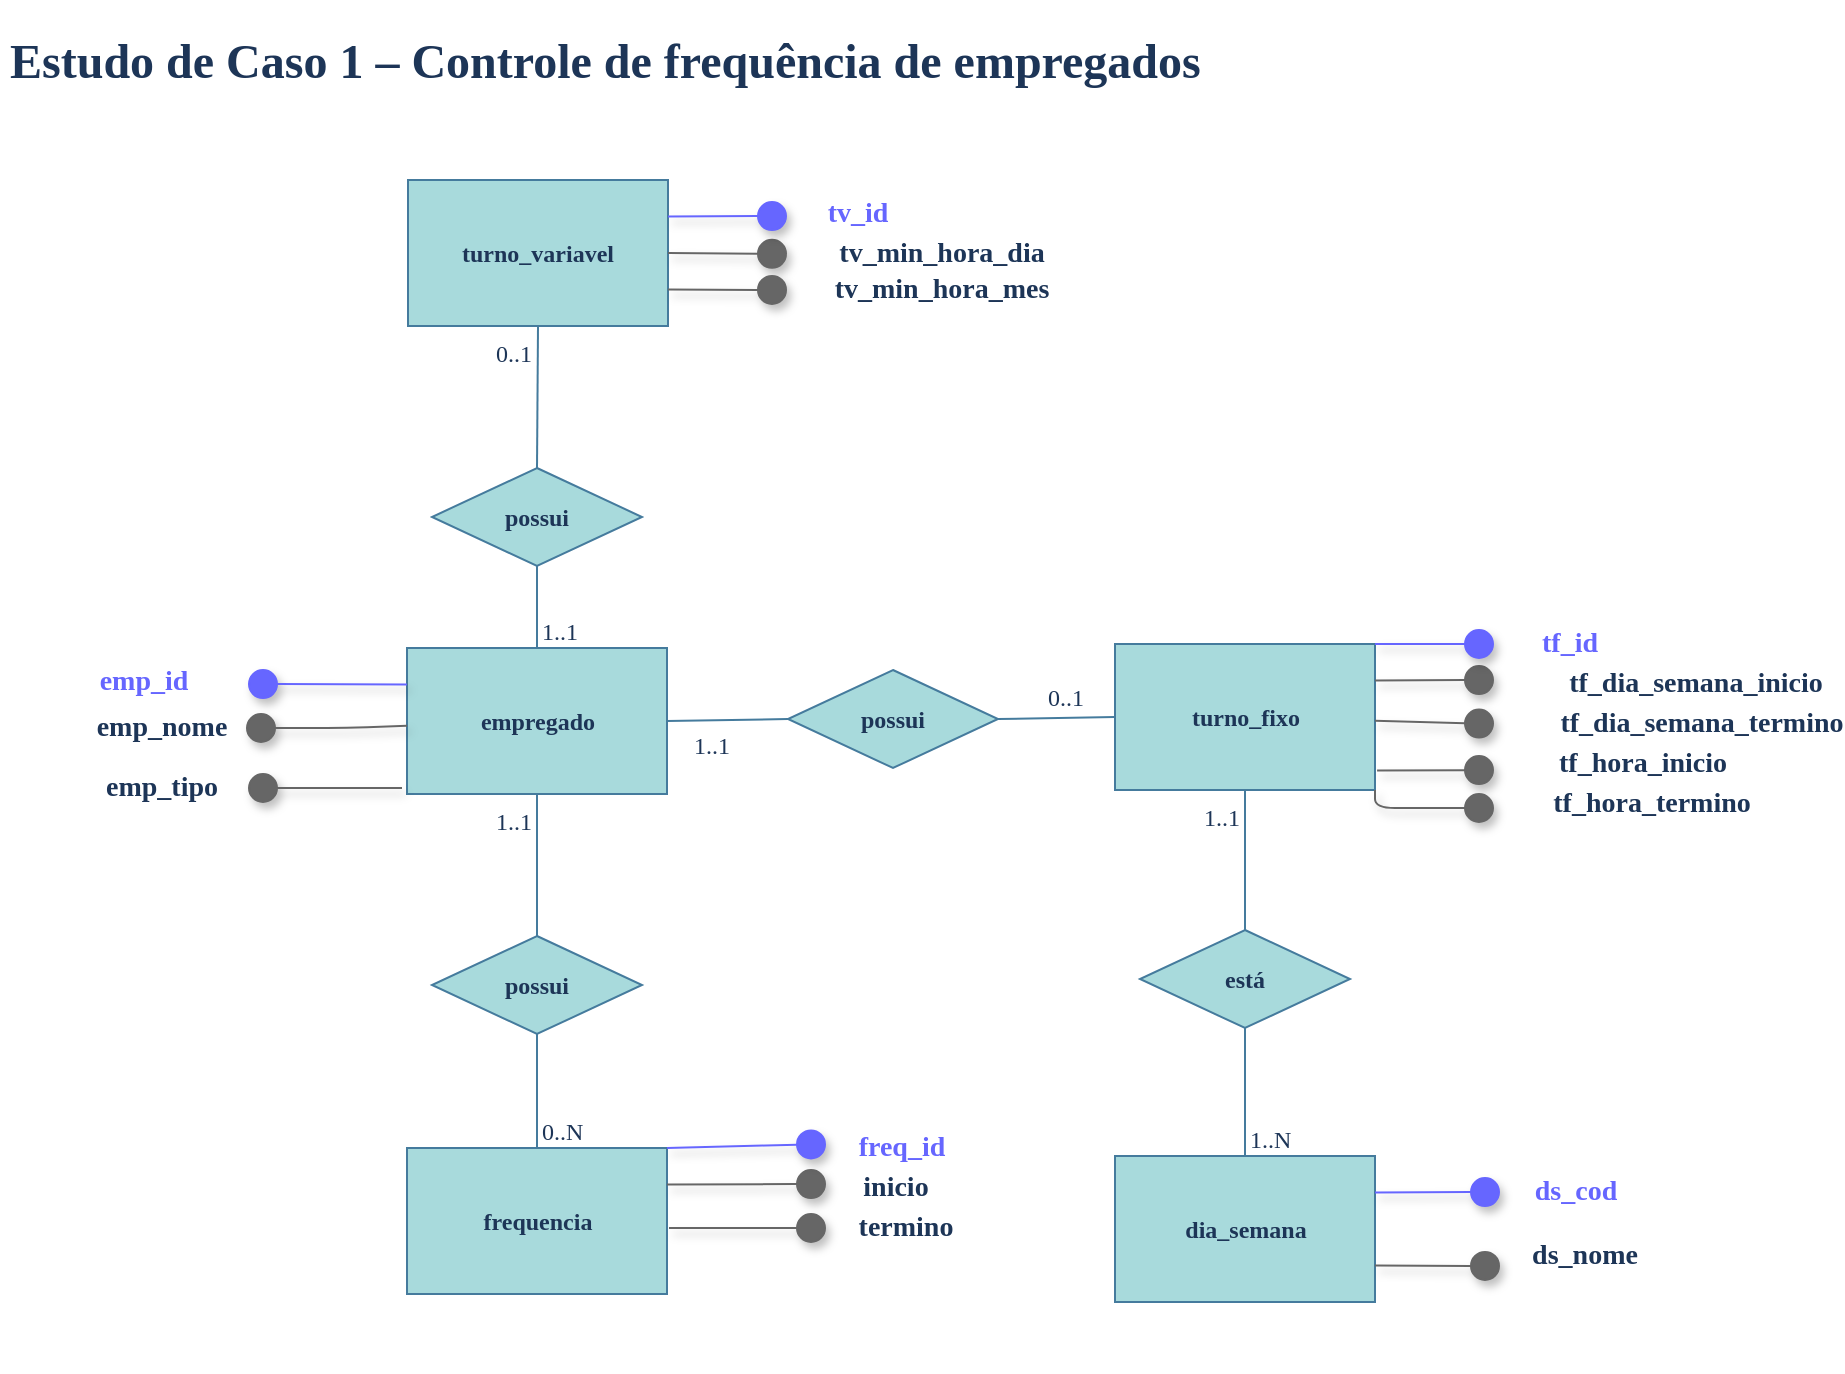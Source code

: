 <mxfile version="15.0.4" type="github">
  <diagram id="SBywb5qAFIm-N2BmSb-t" name="Page-1">
    <mxGraphModel dx="1240" dy="726" grid="1" gridSize="10" guides="1" tooltips="1" connect="1" arrows="1" fold="1" page="1" pageScale="1" pageWidth="1169" pageHeight="827" math="0" shadow="0">
      <root>
        <mxCell id="0" />
        <mxCell id="1" parent="0" />
        <mxCell id="PGYarI9PZY8ki1wjII5C-11" value="empregado" style="rounded=0;whiteSpace=wrap;html=1;sketch=0;fontColor=#1D3557;strokeColor=#457B9D;fillColor=#A8DADC;fontStyle=1;fontFamily=fira code;fontSource=https%3A%2F%2Ffonts.googleapis.com%2Fcss%3Ffamily%3Dfira%2Bcode;" parent="1" vertex="1">
          <mxGeometry x="272.5" y="364" width="130" height="73" as="geometry" />
        </mxCell>
        <mxCell id="PGYarI9PZY8ki1wjII5C-30" value="" style="group" parent="1" vertex="1" connectable="0">
          <mxGeometry x="272.5" y="604" width="267" height="122" as="geometry" />
        </mxCell>
        <mxCell id="PGYarI9PZY8ki1wjII5C-31" value="&lt;div&gt;frequencia&lt;/div&gt;" style="rounded=0;whiteSpace=wrap;html=1;sketch=0;fontColor=#1D3557;strokeColor=#457B9D;fillColor=#A8DADC;fontStyle=1;fontFamily=fira code;fontSource=https%3A%2F%2Ffonts.googleapis.com%2Fcss%3Ffamily%3Dfira%2Bcode;" parent="PGYarI9PZY8ki1wjII5C-30" vertex="1">
          <mxGeometry y="10" width="130" height="73" as="geometry" />
        </mxCell>
        <mxCell id="PGYarI9PZY8ki1wjII5C-32" value="" style="group" parent="PGYarI9PZY8ki1wjII5C-30" vertex="1" connectable="0">
          <mxGeometry x="207" y="20" width="57" height="20" as="geometry" />
        </mxCell>
        <mxCell id="PGYarI9PZY8ki1wjII5C-33" value="" style="endArrow=circle;html=1;rounded=1;align=center;verticalAlign=top;endFill=1;labelBackgroundColor=none;endSize=6;startArrow=none;startFill=0;fontColor=#1D3557;strokeColor=#666666;fillColor=#f5f5f5;strokeWidth=1;startSize=7;shadow=1;exitX=1;exitY=0.25;exitDx=0;exitDy=0;fontFamily=fira code;fontSource=https%3A%2F%2Ffonts.googleapis.com%2Fcss%3Ffamily%3Dfira%2Bcode;" parent="PGYarI9PZY8ki1wjII5C-32" source="PGYarI9PZY8ki1wjII5C-31" edge="1">
          <mxGeometry relative="1" as="geometry">
            <mxPoint x="-80" y="11" as="sourcePoint" />
            <mxPoint x="3" y="8" as="targetPoint" />
            <Array as="points" />
          </mxGeometry>
        </mxCell>
        <mxCell id="PGYarI9PZY8ki1wjII5C-34" value="&lt;div style=&quot;font-size: 14px&quot;&gt;inicio&lt;/div&gt;" style="text;html=1;strokeColor=none;fillColor=none;align=center;verticalAlign=middle;whiteSpace=wrap;rounded=0;sketch=0;fontColor=#1D3557;fontStyle=1;fontSize=14;fontFamily=fira code;fontSource=https%3A%2F%2Ffonts.googleapis.com%2Fcss%3Ffamily%3Dfira%2Bcode;" parent="PGYarI9PZY8ki1wjII5C-32" vertex="1">
          <mxGeometry x="17" width="40" height="20" as="geometry" />
        </mxCell>
        <mxCell id="PGYarI9PZY8ki1wjII5C-35" value="" style="group" parent="PGYarI9PZY8ki1wjII5C-30" vertex="1" connectable="0">
          <mxGeometry x="200" y="40" width="67" height="20" as="geometry" />
        </mxCell>
        <mxCell id="PGYarI9PZY8ki1wjII5C-36" value="" style="endArrow=circle;html=1;rounded=1;align=center;verticalAlign=top;endFill=1;labelBackgroundColor=none;endSize=6;startArrow=none;startFill=0;fontColor=#1D3557;strokeColor=#666666;fillColor=#f5f5f5;strokeWidth=1;startSize=7;shadow=1;sketch=0;fontFamily=fira code;fontSource=https%3A%2F%2Ffonts.googleapis.com%2Fcss%3Ffamily%3Dfira%2Bcode;" parent="PGYarI9PZY8ki1wjII5C-35" edge="1">
          <mxGeometry relative="1" as="geometry">
            <mxPoint x="-69" y="10" as="sourcePoint" />
            <mxPoint x="10" y="10" as="targetPoint" />
            <Array as="points">
              <mxPoint y="10" />
            </Array>
          </mxGeometry>
        </mxCell>
        <mxCell id="PGYarI9PZY8ki1wjII5C-37" value="termino" style="text;html=1;strokeColor=none;fillColor=none;align=center;verticalAlign=middle;whiteSpace=wrap;rounded=0;sketch=0;fontColor=#1D3557;fontStyle=1;fontSize=14;fontFamily=fira code;fontSource=https%3A%2F%2Ffonts.googleapis.com%2Fcss%3Ffamily%3Dfira%2Bcode;" parent="PGYarI9PZY8ki1wjII5C-35" vertex="1">
          <mxGeometry x="29" width="40" height="20" as="geometry" />
        </mxCell>
        <mxCell id="PGYarI9PZY8ki1wjII5C-45" value="" style="group;fontColor=#6666FF;" parent="PGYarI9PZY8ki1wjII5C-30" vertex="1" connectable="0">
          <mxGeometry x="210" width="57" height="20" as="geometry" />
        </mxCell>
        <mxCell id="PGYarI9PZY8ki1wjII5C-47" value="&lt;div style=&quot;font-size: 14px&quot;&gt;&lt;font color=&quot;#6666FF&quot;&gt;freq_id&lt;/font&gt;&lt;/div&gt;" style="text;html=1;strokeColor=none;fillColor=none;align=center;verticalAlign=middle;whiteSpace=wrap;rounded=0;sketch=0;fontColor=#1D3557;fontStyle=1;fontSize=14;fontFamily=fira code;fontSource=https%3A%2F%2Ffonts.googleapis.com%2Fcss%3Ffamily%3Dfira%2Bcode;" parent="PGYarI9PZY8ki1wjII5C-45" vertex="1">
          <mxGeometry x="17" width="40" height="20" as="geometry" />
        </mxCell>
        <mxCell id="PGYarI9PZY8ki1wjII5C-48" value="&lt;font style=&quot;font-size: 12px&quot;&gt;&lt;b&gt;possui&lt;/b&gt;&lt;/font&gt;" style="rhombus;whiteSpace=wrap;html=1;fillColor=#A8DADC;strokeColor=#457B9D;fontColor=#1D3557;fontFamily=fira code;fontSource=https%3A%2F%2Ffonts.googleapis.com%2Fcss%3Ffamily%3Dfira%2Bcode;" parent="1" vertex="1">
          <mxGeometry x="285" y="508" width="105" height="49" as="geometry" />
        </mxCell>
        <mxCell id="PGYarI9PZY8ki1wjII5C-49" value="" style="endArrow=none;html=1;align=center;verticalAlign=top;endFill=0;labelBackgroundColor=none;strokeColor=#457B9D;fontColor=#1D3557;fontFamily=fira code;fontSource=https%3A%2F%2Ffonts.googleapis.com%2Fcss%3Ffamily%3Dfira%2Bcode;exitX=0.5;exitY=0;exitDx=0;exitDy=0;entryX=0.5;entryY=1;entryDx=0;entryDy=0;" parent="1" source="PGYarI9PZY8ki1wjII5C-48" target="PGYarI9PZY8ki1wjII5C-11" edge="1">
          <mxGeometry relative="1" as="geometry">
            <mxPoint x="382.5" y="493" as="sourcePoint" />
            <mxPoint x="512.5" y="502" as="targetPoint" />
          </mxGeometry>
        </mxCell>
        <mxCell id="PGYarI9PZY8ki1wjII5C-50" value="" style="resizable=0;html=1;align=left;verticalAlign=bottom;labelBackgroundColor=none;fillColor=#A8DADC;strokeColor=#457B9D;fontColor=#1D3557;fontFamily=fira code;fontSource=https%3A%2F%2Ffonts.googleapis.com%2Fcss%3Ffamily%3Dfira%2Bcode;" parent="PGYarI9PZY8ki1wjII5C-49" connectable="0" vertex="1">
          <mxGeometry x="-1" relative="1" as="geometry" />
        </mxCell>
        <mxCell id="PGYarI9PZY8ki1wjII5C-51" value="" style="resizable=0;html=1;align=right;verticalAlign=bottom;labelBackgroundColor=none;fillColor=#A8DADC;strokeColor=#457B9D;fontColor=#1D3557;fontFamily=fira code;fontSource=https%3A%2F%2Ffonts.googleapis.com%2Fcss%3Ffamily%3Dfira%2Bcode;" parent="PGYarI9PZY8ki1wjII5C-49" connectable="0" vertex="1">
          <mxGeometry x="1" relative="1" as="geometry" />
        </mxCell>
        <mxCell id="PGYarI9PZY8ki1wjII5C-52" value="1..1" style="resizable=0;html=1;align=right;verticalAlign=top;labelBackgroundColor=none;fillColor=#A8DADC;strokeColor=#457B9D;fontColor=#1D3557;fontFamily=fira code;fontSource=https%3A%2F%2Ffonts.googleapis.com%2Fcss%3Ffamily%3Dfira%2Bcode;" parent="PGYarI9PZY8ki1wjII5C-49" connectable="0" vertex="1">
          <mxGeometry x="1" relative="1" as="geometry">
            <mxPoint x="-2" as="offset" />
          </mxGeometry>
        </mxCell>
        <mxCell id="PGYarI9PZY8ki1wjII5C-53" value="" style="endArrow=none;html=1;align=center;verticalAlign=top;endFill=0;labelBackgroundColor=none;strokeColor=#457B9D;fontColor=#1D3557;fontFamily=fira code;fontSource=https%3A%2F%2Ffonts.googleapis.com%2Fcss%3Ffamily%3Dfira%2Bcode;entryX=0.5;entryY=1;entryDx=0;entryDy=0;exitX=0.5;exitY=0;exitDx=0;exitDy=0;" parent="1" source="PGYarI9PZY8ki1wjII5C-31" target="PGYarI9PZY8ki1wjII5C-48" edge="1">
          <mxGeometry relative="1" as="geometry">
            <mxPoint x="125" y="594" as="sourcePoint" />
            <mxPoint x="285" y="594" as="targetPoint" />
          </mxGeometry>
        </mxCell>
        <mxCell id="PGYarI9PZY8ki1wjII5C-54" value="&lt;div&gt;0..N&lt;/div&gt;" style="resizable=0;html=1;align=left;verticalAlign=bottom;labelBackgroundColor=none;fillColor=#A8DADC;strokeColor=#457B9D;fontColor=#1D3557;fontFamily=fira code;fontSource=https%3A%2F%2Ffonts.googleapis.com%2Fcss%3Ffamily%3Dfira%2Bcode;" parent="PGYarI9PZY8ki1wjII5C-53" connectable="0" vertex="1">
          <mxGeometry x="-1" relative="1" as="geometry" />
        </mxCell>
        <mxCell id="PGYarI9PZY8ki1wjII5C-55" value="" style="resizable=0;html=1;align=right;verticalAlign=bottom;labelBackgroundColor=none;fillColor=#A8DADC;strokeColor=#457B9D;fontColor=#1D3557;fontFamily=fira code;fontSource=https%3A%2F%2Ffonts.googleapis.com%2Fcss%3Ffamily%3Dfira%2Bcode;" parent="PGYarI9PZY8ki1wjII5C-53" connectable="0" vertex="1">
          <mxGeometry x="1" relative="1" as="geometry" />
        </mxCell>
        <mxCell id="PGYarI9PZY8ki1wjII5C-64" value="" style="endArrow=circle;html=1;rounded=1;align=center;verticalAlign=top;endFill=1;labelBackgroundColor=none;endSize=6;startArrow=none;startFill=0;fontColor=#1D3557;strokeColor=#666666;fillColor=#f5f5f5;strokeWidth=1;startSize=7;shadow=1;fontFamily=fira code;fontSource=https%3A%2F%2Ffonts.googleapis.com%2Fcss%3Ffamily%3Dfira%2Bcode;" parent="1" edge="1">
          <mxGeometry relative="1" as="geometry">
            <mxPoint x="270" y="434" as="sourcePoint" />
            <mxPoint x="192.5" y="434" as="targetPoint" />
            <Array as="points" />
          </mxGeometry>
        </mxCell>
        <mxCell id="PGYarI9PZY8ki1wjII5C-65" value="&lt;h2&gt;&lt;font style=&quot;font-size: 24px&quot;&gt;Estudo de Caso 1 – Controle de frequência de empregados&lt;/font&gt;&lt;/h2&gt;" style="text;html=1;strokeColor=none;fillColor=none;spacing=5;spacingTop=-20;whiteSpace=wrap;overflow=hidden;rounded=0;sketch=0;fontFamily=fira code;fontSource=https%3A%2F%2Ffonts.googleapis.com%2Fcss%3Ffamily%3Dfira%2Bcode;fontSize=14;fontColor=#1D3557;align=left;" parent="1" vertex="1">
          <mxGeometry x="69" y="50" width="893" height="100" as="geometry" />
        </mxCell>
        <mxCell id="PGYarI9PZY8ki1wjII5C-67" value="dia_semana" style="rounded=0;whiteSpace=wrap;html=1;sketch=0;fontColor=#1D3557;strokeColor=#457B9D;fillColor=#A8DADC;fontStyle=1;fontFamily=fira code;fontSource=https%3A%2F%2Ffonts.googleapis.com%2Fcss%3Ffamily%3Dfira%2Bcode;" parent="1" vertex="1">
          <mxGeometry x="626.5" y="618" width="130" height="73" as="geometry" />
        </mxCell>
        <mxCell id="PGYarI9PZY8ki1wjII5C-70" value="" style="group" parent="1" vertex="1" connectable="0">
          <mxGeometry x="632.5" y="399" width="300" height="122" as="geometry" />
        </mxCell>
        <mxCell id="PGYarI9PZY8ki1wjII5C-71" value="&lt;div&gt;turno_fixo&lt;/div&gt;" style="rounded=0;whiteSpace=wrap;html=1;sketch=0;fontColor=#1D3557;strokeColor=#457B9D;fillColor=#A8DADC;fontStyle=1;fontFamily=fira code;fontSource=https%3A%2F%2Ffonts.googleapis.com%2Fcss%3Ffamily%3Dfira%2Bcode;" parent="PGYarI9PZY8ki1wjII5C-70" vertex="1">
          <mxGeometry x="-6" y="-37" width="130" height="73" as="geometry" />
        </mxCell>
        <mxCell id="PGYarI9PZY8ki1wjII5C-72" value="" style="group" parent="PGYarI9PZY8ki1wjII5C-70" vertex="1" connectable="0">
          <mxGeometry x="184" y="-27" width="57" height="20" as="geometry" />
        </mxCell>
        <mxCell id="PGYarI9PZY8ki1wjII5C-73" value="" style="endArrow=circle;html=1;rounded=1;align=center;verticalAlign=top;endFill=1;labelBackgroundColor=none;endSize=6;startArrow=none;startFill=0;fontColor=#1D3557;strokeColor=#666666;fillColor=#f5f5f5;strokeWidth=1;startSize=7;shadow=1;exitX=1;exitY=0.25;exitDx=0;exitDy=0;fontFamily=fira code;fontSource=https%3A%2F%2Ffonts.googleapis.com%2Fcss%3Ffamily%3Dfira%2Bcode;" parent="PGYarI9PZY8ki1wjII5C-72" source="PGYarI9PZY8ki1wjII5C-71" edge="1">
          <mxGeometry relative="1" as="geometry">
            <mxPoint x="-80" y="11" as="sourcePoint" />
            <mxPoint y="8" as="targetPoint" />
            <Array as="points" />
          </mxGeometry>
        </mxCell>
        <mxCell id="PGYarI9PZY8ki1wjII5C-75" value="" style="group" parent="PGYarI9PZY8ki1wjII5C-70" vertex="1" connectable="0">
          <mxGeometry x="172" y="-7" width="67" height="20" as="geometry" />
        </mxCell>
        <mxCell id="PGYarI9PZY8ki1wjII5C-76" value="" style="endArrow=circle;html=1;rounded=1;align=center;verticalAlign=top;endFill=1;labelBackgroundColor=none;endSize=6;startArrow=none;startFill=0;fontColor=#1D3557;strokeColor=#666666;fillColor=#f5f5f5;strokeWidth=1;startSize=7;shadow=1;sketch=0;fontFamily=fira code;fontSource=https%3A%2F%2Ffonts.googleapis.com%2Fcss%3Ffamily%3Dfira%2Bcode;" parent="PGYarI9PZY8ki1wjII5C-75" source="PGYarI9PZY8ki1wjII5C-71" edge="1">
          <mxGeometry relative="1" as="geometry">
            <mxPoint x="-69" y="10" as="sourcePoint" />
            <mxPoint x="12" y="10" as="targetPoint" />
            <Array as="points" />
          </mxGeometry>
        </mxCell>
        <mxCell id="PGYarI9PZY8ki1wjII5C-78" value="" style="group" parent="PGYarI9PZY8ki1wjII5C-70" vertex="1" connectable="0">
          <mxGeometry x="154" y="22" width="120" height="31" as="geometry" />
        </mxCell>
        <mxCell id="PGYarI9PZY8ki1wjII5C-79" value="" style="endArrow=circle;html=1;rounded=1;align=center;verticalAlign=top;endFill=1;labelBackgroundColor=none;endSize=6;startArrow=none;startFill=0;fontColor=#1D3557;strokeColor=#666666;fillColor=#f5f5f5;strokeWidth=1;startSize=7;shadow=1;exitX=1.008;exitY=0.867;exitDx=0;exitDy=0;exitPerimeter=0;fontFamily=fira code;fontSource=https%3A%2F%2Ffonts.googleapis.com%2Fcss%3Ffamily%3Dfira%2Bcode;" parent="PGYarI9PZY8ki1wjII5C-78" source="PGYarI9PZY8ki1wjII5C-71" edge="1">
          <mxGeometry relative="1" as="geometry">
            <mxPoint x="-35.876" y="5.02" as="sourcePoint" />
            <mxPoint x="30" y="4" as="targetPoint" />
            <Array as="points" />
          </mxGeometry>
        </mxCell>
        <mxCell id="PGYarI9PZY8ki1wjII5C-80" value="tf_hora_inicio" style="text;html=1;strokeColor=none;fillColor=none;align=center;verticalAlign=middle;whiteSpace=wrap;rounded=0;sketch=0;fontColor=#1D3557;fontStyle=1;fontSize=14;fontFamily=fira code;fontSource=https%3A%2F%2Ffonts.googleapis.com%2Fcss%3Ffamily%3Dfira%2Bcode;" parent="PGYarI9PZY8ki1wjII5C-78" vertex="1">
          <mxGeometry x="88" y="-9" width="31" height="20" as="geometry" />
        </mxCell>
        <mxCell id="PGYarI9PZY8ki1wjII5C-84" value="tf_hora_termino" style="text;html=1;strokeColor=none;fillColor=none;align=center;verticalAlign=middle;whiteSpace=wrap;rounded=0;sketch=0;fontColor=#1D3557;fontStyle=1;fontSize=14;fontFamily=fira code;fontSource=https%3A%2F%2Ffonts.googleapis.com%2Fcss%3Ffamily%3Dfira%2Bcode;" parent="PGYarI9PZY8ki1wjII5C-78" vertex="1">
          <mxGeometry x="88" y="11" width="40" height="20" as="geometry" />
        </mxCell>
        <mxCell id="PGYarI9PZY8ki1wjII5C-81" value="" style="group" parent="PGYarI9PZY8ki1wjII5C-70" vertex="1" connectable="0">
          <mxGeometry x="140" y="92" width="127" height="30" as="geometry" />
        </mxCell>
        <mxCell id="PGYarI9PZY8ki1wjII5C-82" value="" style="endArrow=circle;html=1;rounded=1;align=center;verticalAlign=top;endFill=1;labelBackgroundColor=none;endSize=6;startArrow=none;startFill=0;fontColor=#1D3557;strokeColor=#666666;fillColor=#f5f5f5;strokeWidth=1;startSize=7;shadow=1;exitX=1;exitY=1;exitDx=0;exitDy=0;fontFamily=fira code;fontSource=https%3A%2F%2Ffonts.googleapis.com%2Fcss%3Ffamily%3Dfira%2Bcode;" parent="PGYarI9PZY8ki1wjII5C-81" source="PGYarI9PZY8ki1wjII5C-71" edge="1">
          <mxGeometry relative="1" as="geometry">
            <mxPoint x="-76" y="-42.5" as="sourcePoint" />
            <mxPoint x="44" y="-47" as="targetPoint" />
            <Array as="points">
              <mxPoint x="-16" y="-47" />
            </Array>
          </mxGeometry>
        </mxCell>
        <mxCell id="PGYarI9PZY8ki1wjII5C-85" value="" style="group" parent="PGYarI9PZY8ki1wjII5C-70" vertex="1" connectable="0">
          <mxGeometry x="184" y="-47" width="57" height="20" as="geometry" />
        </mxCell>
        <mxCell id="PGYarI9PZY8ki1wjII5C-86" value="" style="endArrow=circle;html=1;rounded=1;align=center;verticalAlign=top;endFill=1;labelBackgroundColor=none;endSize=6;startArrow=none;startFill=0;fontColor=#1D3557;fillColor=#f5f5f5;strokeWidth=1;startSize=7;shadow=1;exitX=1;exitY=0;exitDx=0;exitDy=0;fontFamily=fira code;fontSource=https%3A%2F%2Ffonts.googleapis.com%2Fcss%3Ffamily%3Dfira%2Bcode;strokeColor=#6666FF;" parent="PGYarI9PZY8ki1wjII5C-85" source="PGYarI9PZY8ki1wjII5C-71" edge="1">
          <mxGeometry relative="1" as="geometry">
            <mxPoint x="-110" y="113" as="sourcePoint" />
            <mxPoint y="10" as="targetPoint" />
            <Array as="points" />
          </mxGeometry>
        </mxCell>
        <mxCell id="PGYarI9PZY8ki1wjII5C-87" value="&lt;div&gt;&lt;font color=&quot;#6666FF&quot;&gt;tf_id&lt;/font&gt;&lt;/div&gt;" style="text;html=1;strokeColor=none;fillColor=none;align=center;verticalAlign=middle;whiteSpace=wrap;rounded=0;sketch=0;fontColor=#1D3557;fontStyle=1;fontSize=14;fontFamily=fira code;fontSource=https%3A%2F%2Ffonts.googleapis.com%2Fcss%3Ffamily%3Dfira%2Bcode;" parent="PGYarI9PZY8ki1wjII5C-85" vertex="1">
          <mxGeometry x="17" width="40" height="20" as="geometry" />
        </mxCell>
        <mxCell id="PGYarI9PZY8ki1wjII5C-74" value="tf_dia_semana_inicio" style="text;html=1;strokeColor=none;fillColor=none;align=center;verticalAlign=middle;whiteSpace=wrap;rounded=0;sketch=0;fontColor=#1D3557;fontStyle=1;fontSize=14;fontFamily=fira code;fontSource=https%3A%2F%2Ffonts.googleapis.com%2Fcss%3Ffamily%3Dfira%2Bcode;" parent="1" vertex="1">
          <mxGeometry x="896.5" y="372" width="40" height="20" as="geometry" />
        </mxCell>
        <mxCell id="PGYarI9PZY8ki1wjII5C-77" value="&lt;div style=&quot;font-size: 14px&quot;&gt;tf_dia_semana_termino&lt;/div&gt;" style="text;html=1;strokeColor=none;fillColor=none;align=center;verticalAlign=middle;whiteSpace=wrap;rounded=0;sketch=0;fontColor=#1D3557;fontStyle=1;fontSize=14;fontFamily=fira code;fontSource=https%3A%2F%2Ffonts.googleapis.com%2Fcss%3Ffamily%3Dfira%2Bcode;" parent="1" vertex="1">
          <mxGeometry x="899.5" y="392" width="40" height="20" as="geometry" />
        </mxCell>
        <mxCell id="PGYarI9PZY8ki1wjII5C-95" value="" style="group" parent="1" vertex="1" connectable="0">
          <mxGeometry x="273" y="110" width="307" height="122" as="geometry" />
        </mxCell>
        <mxCell id="PGYarI9PZY8ki1wjII5C-96" value="turno_variavel" style="rounded=0;whiteSpace=wrap;html=1;sketch=0;fontColor=#1D3557;strokeColor=#457B9D;fillColor=#A8DADC;fontStyle=1;fontFamily=fira code;fontSource=https%3A%2F%2Ffonts.googleapis.com%2Fcss%3Ffamily%3Dfira%2Bcode;" parent="PGYarI9PZY8ki1wjII5C-95" vertex="1">
          <mxGeometry y="20" width="130" height="73" as="geometry" />
        </mxCell>
        <mxCell id="PGYarI9PZY8ki1wjII5C-97" value="" style="group;fontColor=#6666FF;" parent="PGYarI9PZY8ki1wjII5C-95" vertex="1" connectable="0">
          <mxGeometry x="190" y="30" width="57" height="20" as="geometry" />
        </mxCell>
        <mxCell id="PGYarI9PZY8ki1wjII5C-98" value="" style="endArrow=circle;html=1;rounded=1;align=center;verticalAlign=top;endFill=1;labelBackgroundColor=none;endSize=6;startArrow=none;startFill=0;fontColor=#1D3557;strokeColor=#666666;fillColor=#f5f5f5;strokeWidth=1;startSize=7;shadow=1;exitX=1;exitY=0.5;exitDx=0;exitDy=0;fontFamily=fira code;fontSource=https%3A%2F%2Ffonts.googleapis.com%2Fcss%3Ffamily%3Dfira%2Bcode;" parent="PGYarI9PZY8ki1wjII5C-97" source="PGYarI9PZY8ki1wjII5C-96" edge="1">
          <mxGeometry relative="1" as="geometry">
            <mxPoint x="-80" y="11" as="sourcePoint" />
            <mxPoint y="27" as="targetPoint" />
            <Array as="points" />
          </mxGeometry>
        </mxCell>
        <mxCell id="PGYarI9PZY8ki1wjII5C-109" value="&lt;div&gt;tv_id&lt;/div&gt;" style="text;html=1;strokeColor=none;fillColor=none;align=center;verticalAlign=middle;whiteSpace=wrap;rounded=0;sketch=0;fontStyle=1;fontSize=14;fontFamily=fira code;fontSource=https%3A%2F%2Ffonts.googleapis.com%2Fcss%3Ffamily%3Dfira%2Bcode;fontColor=#6666FF;" parent="PGYarI9PZY8ki1wjII5C-97" vertex="1">
          <mxGeometry x="15" y="-3.5" width="40" height="20" as="geometry" />
        </mxCell>
        <mxCell id="PGYarI9PZY8ki1wjII5C-99" value="" style="group" parent="PGYarI9PZY8ki1wjII5C-95" vertex="1" connectable="0">
          <mxGeometry x="178" y="50" width="67" height="20" as="geometry" />
        </mxCell>
        <mxCell id="PGYarI9PZY8ki1wjII5C-100" value="" style="endArrow=circle;html=1;rounded=1;align=center;verticalAlign=top;endFill=1;labelBackgroundColor=none;endSize=6;startArrow=none;startFill=0;fontColor=#1D3557;strokeColor=#666666;fillColor=#f5f5f5;strokeWidth=1;startSize=7;shadow=1;sketch=0;fontFamily=fira code;fontSource=https%3A%2F%2Ffonts.googleapis.com%2Fcss%3Ffamily%3Dfira%2Bcode;exitX=1;exitY=0.75;exitDx=0;exitDy=0;" parent="PGYarI9PZY8ki1wjII5C-99" source="PGYarI9PZY8ki1wjII5C-96" edge="1">
          <mxGeometry relative="1" as="geometry">
            <mxPoint x="-69" y="10" as="sourcePoint" />
            <mxPoint x="12" y="25" as="targetPoint" />
            <Array as="points" />
          </mxGeometry>
        </mxCell>
        <mxCell id="PGYarI9PZY8ki1wjII5C-107" value="" style="group" parent="PGYarI9PZY8ki1wjII5C-95" vertex="1" connectable="0">
          <mxGeometry x="188" y="10" width="57" height="20" as="geometry" />
        </mxCell>
        <mxCell id="PGYarI9PZY8ki1wjII5C-108" value="" style="endArrow=circle;html=1;rounded=1;align=center;verticalAlign=top;endFill=1;labelBackgroundColor=none;endSize=6;startArrow=none;startFill=0;fontColor=#1D3557;fillColor=#f5f5f5;strokeWidth=1;startSize=7;shadow=1;exitX=1;exitY=0.25;exitDx=0;exitDy=0;fontFamily=fira code;fontSource=https%3A%2F%2Ffonts.googleapis.com%2Fcss%3Ffamily%3Dfira%2Bcode;strokeColor=#6666FF;" parent="PGYarI9PZY8ki1wjII5C-107" source="PGYarI9PZY8ki1wjII5C-96" edge="1">
          <mxGeometry relative="1" as="geometry">
            <mxPoint x="-110" y="113" as="sourcePoint" />
            <mxPoint x="2" y="28" as="targetPoint" />
            <Array as="points" />
          </mxGeometry>
        </mxCell>
        <mxCell id="PGYarI9PZY8ki1wjII5C-110" value="tv_min_hora_dia" style="text;html=1;strokeColor=none;fillColor=none;align=center;verticalAlign=middle;whiteSpace=wrap;rounded=0;sketch=0;fontColor=#1D3557;fontStyle=1;fontSize=14;fontFamily=fira code;fontSource=https%3A%2F%2Ffonts.googleapis.com%2Fcss%3Ffamily%3Dfira%2Bcode;" parent="PGYarI9PZY8ki1wjII5C-95" vertex="1">
          <mxGeometry x="247" y="46.5" width="40" height="20" as="geometry" />
        </mxCell>
        <mxCell id="PGYarI9PZY8ki1wjII5C-111" value="&lt;div style=&quot;font-size: 14px&quot;&gt;tv_min_hora_mes&lt;/div&gt;" style="text;html=1;strokeColor=none;fillColor=none;align=center;verticalAlign=middle;whiteSpace=wrap;rounded=0;sketch=0;fontColor=#1D3557;fontStyle=1;fontSize=14;fontFamily=fira code;fontSource=https%3A%2F%2Ffonts.googleapis.com%2Fcss%3Ffamily%3Dfira%2Bcode;" parent="1" vertex="1">
          <mxGeometry x="520" y="175" width="40" height="20" as="geometry" />
        </mxCell>
        <mxCell id="PGYarI9PZY8ki1wjII5C-115" value="ds_cod" style="text;html=1;strokeColor=none;fillColor=none;align=center;verticalAlign=middle;whiteSpace=wrap;rounded=0;sketch=0;fontStyle=1;fontSize=14;fontFamily=fira code;fontSource=https%3A%2F%2Ffonts.googleapis.com%2Fcss%3Ffamily%3Dfira%2Bcode;fontColor=#6666FF;" parent="1" vertex="1">
          <mxGeometry x="838.624" y="626" width="35.876" height="20" as="geometry" />
        </mxCell>
        <mxCell id="PGYarI9PZY8ki1wjII5C-120" value="" style="endArrow=circle;html=1;rounded=1;align=center;verticalAlign=top;endFill=1;labelBackgroundColor=none;endSize=6;startArrow=none;startFill=0;fontColor=#1D3557;fillColor=#f5f5f5;strokeWidth=1;startSize=7;shadow=1;exitX=1;exitY=0.25;exitDx=0;exitDy=0;fontFamily=fira code;fontSource=https%3A%2F%2Ffonts.googleapis.com%2Fcss%3Ffamily%3Dfira%2Bcode;strokeColor=#6666FF;" parent="1" source="PGYarI9PZY8ki1wjII5C-67" edge="1">
          <mxGeometry relative="1" as="geometry">
            <mxPoint x="769.5" y="448" as="sourcePoint" />
            <mxPoint x="819.5" y="636" as="targetPoint" />
            <Array as="points" />
          </mxGeometry>
        </mxCell>
        <mxCell id="PGYarI9PZY8ki1wjII5C-122" value="" style="group" parent="1" vertex="1" connectable="0">
          <mxGeometry x="816.5" y="691" width="120" height="31" as="geometry" />
        </mxCell>
        <mxCell id="PGYarI9PZY8ki1wjII5C-123" value="" style="endArrow=circle;html=1;rounded=1;align=center;verticalAlign=top;endFill=1;labelBackgroundColor=none;endSize=6;startArrow=none;startFill=0;fontColor=#1D3557;strokeColor=#666666;fillColor=#f5f5f5;strokeWidth=1;startSize=7;shadow=1;exitX=1;exitY=0.75;exitDx=0;exitDy=0;fontFamily=fira code;fontSource=https%3A%2F%2Ffonts.googleapis.com%2Fcss%3Ffamily%3Dfira%2Bcode;" parent="PGYarI9PZY8ki1wjII5C-122" source="PGYarI9PZY8ki1wjII5C-67" edge="1">
          <mxGeometry relative="1" as="geometry">
            <mxPoint x="-35.876" y="5.02" as="sourcePoint" />
            <mxPoint x="3" y="-18" as="targetPoint" />
            <Array as="points" />
          </mxGeometry>
        </mxCell>
        <mxCell id="PGYarI9PZY8ki1wjII5C-124" value="ds_nome" style="text;html=1;strokeColor=none;fillColor=none;align=center;verticalAlign=middle;whiteSpace=wrap;rounded=0;sketch=0;fontColor=#1D3557;fontStyle=1;fontSize=14;fontFamily=fira code;fontSource=https%3A%2F%2Ffonts.googleapis.com%2Fcss%3Ffamily%3Dfira%2Bcode;" parent="1" vertex="1">
          <mxGeometry x="845.5" y="658" width="31" height="20" as="geometry" />
        </mxCell>
        <mxCell id="PGYarI9PZY8ki1wjII5C-61" value="&lt;div style=&quot;font-size: 14px&quot;&gt;emp_id&lt;/div&gt;" style="text;html=1;strokeColor=none;fillColor=none;align=center;verticalAlign=middle;whiteSpace=wrap;rounded=0;sketch=0;fontStyle=1;fontSize=14;fontFamily=fira code;fontSource=https%3A%2F%2Ffonts.googleapis.com%2Fcss%3Ffamily%3Dfira%2Bcode;fontColor=#6666FF;" parent="1" vertex="1">
          <mxGeometry x="122.504" y="370.5" width="35.876" height="20" as="geometry" />
        </mxCell>
        <mxCell id="PGYarI9PZY8ki1wjII5C-26" value="" style="group" parent="1" vertex="1" connectable="0">
          <mxGeometry x="131.504" y="390.5" width="199.996" height="20" as="geometry" />
        </mxCell>
        <mxCell id="PGYarI9PZY8ki1wjII5C-27" value="" style="endArrow=circle;html=1;rounded=1;align=center;verticalAlign=top;endFill=1;labelBackgroundColor=none;endSize=6;startArrow=none;startFill=0;fontColor=#1D3557;strokeColor=#666666;fillColor=#f5f5f5;strokeWidth=1;startSize=7;shadow=1;fontFamily=fira code;fontSource=https%3A%2F%2Ffonts.googleapis.com%2Fcss%3Ffamily%3Dfira%2Bcode;" parent="PGYarI9PZY8ki1wjII5C-26" source="PGYarI9PZY8ki1wjII5C-11" edge="1">
          <mxGeometry relative="1" as="geometry">
            <mxPoint x="199.996" y="9.5" as="sourcePoint" />
            <mxPoint x="59.996" y="13.5" as="targetPoint" />
            <Array as="points">
              <mxPoint x="110.996" y="13.5" />
            </Array>
          </mxGeometry>
        </mxCell>
        <mxCell id="PGYarI9PZY8ki1wjII5C-63" value="emp_tipo" style="text;html=1;strokeColor=none;fillColor=none;align=center;verticalAlign=middle;whiteSpace=wrap;rounded=0;sketch=0;fontColor=#1D3557;fontStyle=1;fontSize=14;fontFamily=fira code;fontSource=https%3A%2F%2Ffonts.googleapis.com%2Fcss%3Ffamily%3Dfira%2Bcode;" parent="1" vertex="1">
          <mxGeometry x="131.504" y="424" width="35.876" height="20" as="geometry" />
        </mxCell>
        <mxCell id="PGYarI9PZY8ki1wjII5C-135" value="" style="endArrow=circle;html=1;rounded=1;align=center;verticalAlign=top;endFill=1;labelBackgroundColor=none;endSize=6;startArrow=none;startFill=0;fontColor=#1D3557;fillColor=#f5f5f5;strokeWidth=1;startSize=7;shadow=1;exitX=1;exitY=0;exitDx=0;exitDy=0;fontFamily=fira code;fontSource=https%3A%2F%2Ffonts.googleapis.com%2Fcss%3Ffamily%3Dfira%2Bcode;strokeColor=#6666FF;" parent="1" source="PGYarI9PZY8ki1wjII5C-31" edge="1">
          <mxGeometry relative="1" as="geometry">
            <mxPoint x="792.5" y="612.25" as="sourcePoint" />
            <mxPoint x="482.5" y="612" as="targetPoint" />
            <Array as="points" />
          </mxGeometry>
        </mxCell>
        <mxCell id="PGYarI9PZY8ki1wjII5C-136" value="" style="endArrow=circle;html=1;rounded=1;align=center;verticalAlign=top;endFill=1;labelBackgroundColor=none;endSize=6;startArrow=none;startFill=0;fontColor=#1D3557;fillColor=#f5f5f5;strokeWidth=1;startSize=7;shadow=1;fontFamily=fira code;fontSource=https%3A%2F%2Ffonts.googleapis.com%2Fcss%3Ffamily%3Dfira%2Bcode;strokeColor=#6666FF;exitX=0;exitY=0.25;exitDx=0;exitDy=0;" parent="1" source="PGYarI9PZY8ki1wjII5C-11" edge="1">
          <mxGeometry relative="1" as="geometry">
            <mxPoint x="282.5" y="374" as="sourcePoint" />
            <mxPoint x="192.5" y="382" as="targetPoint" />
            <Array as="points" />
          </mxGeometry>
        </mxCell>
        <mxCell id="PGYarI9PZY8ki1wjII5C-28" value="emp_nome" style="text;html=1;strokeColor=none;fillColor=none;align=center;verticalAlign=middle;whiteSpace=wrap;rounded=0;sketch=0;fontColor=#1D3557;fontStyle=1;fontSize=14;fontFamily=fira code;fontSource=https%3A%2F%2Ffonts.googleapis.com%2Fcss%3Ffamily%3Dfira%2Bcode;" parent="1" vertex="1">
          <mxGeometry x="131.504" y="394" width="35.876" height="20" as="geometry" />
        </mxCell>
        <mxCell id="PGYarI9PZY8ki1wjII5C-140" value="&lt;font style=&quot;font-size: 12px&quot;&gt;&lt;b&gt;possui&lt;/b&gt;&lt;/font&gt;" style="rhombus;whiteSpace=wrap;html=1;fillColor=#A8DADC;strokeColor=#457B9D;fontColor=#1D3557;fontFamily=fira code;fontSource=https%3A%2F%2Ffonts.googleapis.com%2Fcss%3Ffamily%3Dfira%2Bcode;" parent="1" vertex="1">
          <mxGeometry x="285" y="274" width="105" height="49" as="geometry" />
        </mxCell>
        <mxCell id="PGYarI9PZY8ki1wjII5C-141" value="" style="endArrow=none;html=1;align=center;verticalAlign=top;endFill=0;labelBackgroundColor=none;strokeColor=#457B9D;fontColor=#1D3557;fontFamily=fira code;fontSource=https%3A%2F%2Ffonts.googleapis.com%2Fcss%3Ffamily%3Dfira%2Bcode;exitX=0.5;exitY=0;exitDx=0;exitDy=0;entryX=0.5;entryY=1;entryDx=0;entryDy=0;" parent="1" source="PGYarI9PZY8ki1wjII5C-140" target="PGYarI9PZY8ki1wjII5C-96" edge="1">
          <mxGeometry relative="1" as="geometry">
            <mxPoint x="532.5" y="259" as="sourcePoint" />
            <mxPoint x="487.5" y="203.0" as="targetPoint" />
          </mxGeometry>
        </mxCell>
        <mxCell id="PGYarI9PZY8ki1wjII5C-142" value="" style="resizable=0;html=1;align=left;verticalAlign=bottom;labelBackgroundColor=none;fillColor=#A8DADC;strokeColor=#457B9D;fontColor=#1D3557;fontFamily=fira code;fontSource=https%3A%2F%2Ffonts.googleapis.com%2Fcss%3Ffamily%3Dfira%2Bcode;" parent="PGYarI9PZY8ki1wjII5C-141" connectable="0" vertex="1">
          <mxGeometry x="-1" relative="1" as="geometry" />
        </mxCell>
        <mxCell id="PGYarI9PZY8ki1wjII5C-143" value="" style="resizable=0;html=1;align=right;verticalAlign=bottom;labelBackgroundColor=none;fillColor=#A8DADC;strokeColor=#457B9D;fontColor=#1D3557;fontFamily=fira code;fontSource=https%3A%2F%2Ffonts.googleapis.com%2Fcss%3Ffamily%3Dfira%2Bcode;" parent="PGYarI9PZY8ki1wjII5C-141" connectable="0" vertex="1">
          <mxGeometry x="1" relative="1" as="geometry" />
        </mxCell>
        <mxCell id="PGYarI9PZY8ki1wjII5C-144" value="0..1" style="resizable=0;html=1;align=right;verticalAlign=top;labelBackgroundColor=none;fillColor=#A8DADC;strokeColor=#457B9D;fontColor=#1D3557;fontFamily=fira code;fontSource=https%3A%2F%2Ffonts.googleapis.com%2Fcss%3Ffamily%3Dfira%2Bcode;" parent="PGYarI9PZY8ki1wjII5C-141" connectable="0" vertex="1">
          <mxGeometry x="1" relative="1" as="geometry">
            <mxPoint x="-2" as="offset" />
          </mxGeometry>
        </mxCell>
        <mxCell id="PGYarI9PZY8ki1wjII5C-145" value="" style="endArrow=none;html=1;align=center;verticalAlign=top;endFill=0;labelBackgroundColor=none;strokeColor=#457B9D;fontColor=#1D3557;fontFamily=fira code;fontSource=https%3A%2F%2Ffonts.googleapis.com%2Fcss%3Ffamily%3Dfira%2Bcode;entryX=0.5;entryY=1;entryDx=0;entryDy=0;exitX=0.5;exitY=0;exitDx=0;exitDy=0;" parent="1" source="PGYarI9PZY8ki1wjII5C-11" target="PGYarI9PZY8ki1wjII5C-140" edge="1">
          <mxGeometry relative="1" as="geometry">
            <mxPoint x="487.0" y="414" as="sourcePoint" />
            <mxPoint x="434.5" y="394" as="targetPoint" />
          </mxGeometry>
        </mxCell>
        <mxCell id="PGYarI9PZY8ki1wjII5C-146" value="&lt;div&gt;1..1&lt;/div&gt;" style="resizable=0;html=1;align=left;verticalAlign=bottom;labelBackgroundColor=none;fillColor=#A8DADC;strokeColor=#457B9D;fontColor=#1D3557;fontFamily=fira code;fontSource=https%3A%2F%2Ffonts.googleapis.com%2Fcss%3Ffamily%3Dfira%2Bcode;" parent="PGYarI9PZY8ki1wjII5C-145" connectable="0" vertex="1">
          <mxGeometry x="-1" relative="1" as="geometry" />
        </mxCell>
        <mxCell id="PGYarI9PZY8ki1wjII5C-147" value="" style="resizable=0;html=1;align=right;verticalAlign=bottom;labelBackgroundColor=none;fillColor=#A8DADC;strokeColor=#457B9D;fontColor=#1D3557;fontFamily=fira code;fontSource=https%3A%2F%2Ffonts.googleapis.com%2Fcss%3Ffamily%3Dfira%2Bcode;" parent="PGYarI9PZY8ki1wjII5C-145" connectable="0" vertex="1">
          <mxGeometry x="1" relative="1" as="geometry" />
        </mxCell>
        <mxCell id="PGYarI9PZY8ki1wjII5C-148" value="&lt;font style=&quot;font-size: 12px&quot;&gt;&lt;b&gt;está&lt;/b&gt;&lt;/font&gt;" style="rhombus;whiteSpace=wrap;html=1;fillColor=#A8DADC;strokeColor=#457B9D;fontColor=#1D3557;fontFamily=fira code;fontSource=https%3A%2F%2Ffonts.googleapis.com%2Fcss%3Ffamily%3Dfira%2Bcode;" parent="1" vertex="1">
          <mxGeometry x="639" y="505" width="105" height="49" as="geometry" />
        </mxCell>
        <mxCell id="PGYarI9PZY8ki1wjII5C-149" value="" style="endArrow=none;html=1;align=center;verticalAlign=top;endFill=0;labelBackgroundColor=none;strokeColor=#457B9D;fontColor=#1D3557;fontFamily=fira code;fontSource=https%3A%2F%2Ffonts.googleapis.com%2Fcss%3Ffamily%3Dfira%2Bcode;exitX=0.5;exitY=0;exitDx=0;exitDy=0;entryX=0.5;entryY=1;entryDx=0;entryDy=0;" parent="1" source="PGYarI9PZY8ki1wjII5C-148" target="PGYarI9PZY8ki1wjII5C-71" edge="1">
          <mxGeometry relative="1" as="geometry">
            <mxPoint x="739.5" y="505" as="sourcePoint" />
            <mxPoint x="694.5" y="449.0" as="targetPoint" />
          </mxGeometry>
        </mxCell>
        <mxCell id="PGYarI9PZY8ki1wjII5C-150" value="" style="resizable=0;html=1;align=left;verticalAlign=bottom;labelBackgroundColor=none;fillColor=#A8DADC;strokeColor=#457B9D;fontColor=#1D3557;fontFamily=fira code;fontSource=https%3A%2F%2Ffonts.googleapis.com%2Fcss%3Ffamily%3Dfira%2Bcode;" parent="PGYarI9PZY8ki1wjII5C-149" connectable="0" vertex="1">
          <mxGeometry x="-1" relative="1" as="geometry" />
        </mxCell>
        <mxCell id="PGYarI9PZY8ki1wjII5C-151" value="" style="resizable=0;html=1;align=right;verticalAlign=bottom;labelBackgroundColor=none;fillColor=#A8DADC;strokeColor=#457B9D;fontColor=#1D3557;fontFamily=fira code;fontSource=https%3A%2F%2Ffonts.googleapis.com%2Fcss%3Ffamily%3Dfira%2Bcode;" parent="PGYarI9PZY8ki1wjII5C-149" connectable="0" vertex="1">
          <mxGeometry x="1" relative="1" as="geometry" />
        </mxCell>
        <mxCell id="PGYarI9PZY8ki1wjII5C-152" value="1..1" style="resizable=0;html=1;align=right;verticalAlign=top;labelBackgroundColor=none;fillColor=#A8DADC;strokeColor=#457B9D;fontColor=#1D3557;fontFamily=fira code;fontSource=https%3A%2F%2Ffonts.googleapis.com%2Fcss%3Ffamily%3Dfira%2Bcode;" parent="PGYarI9PZY8ki1wjII5C-149" connectable="0" vertex="1">
          <mxGeometry x="1" relative="1" as="geometry">
            <mxPoint x="-2" as="offset" />
          </mxGeometry>
        </mxCell>
        <mxCell id="PGYarI9PZY8ki1wjII5C-153" value="" style="endArrow=none;html=1;align=center;verticalAlign=top;endFill=0;labelBackgroundColor=none;strokeColor=#457B9D;fontColor=#1D3557;fontFamily=fira code;fontSource=https%3A%2F%2Ffonts.googleapis.com%2Fcss%3Ffamily%3Dfira%2Bcode;entryX=0.5;entryY=1;entryDx=0;entryDy=0;exitX=0.5;exitY=0;exitDx=0;exitDy=0;" parent="1" source="PGYarI9PZY8ki1wjII5C-67" target="PGYarI9PZY8ki1wjII5C-148" edge="1">
          <mxGeometry relative="1" as="geometry">
            <mxPoint x="694.5" y="626" as="sourcePoint" />
            <mxPoint x="642" y="606" as="targetPoint" />
          </mxGeometry>
        </mxCell>
        <mxCell id="PGYarI9PZY8ki1wjII5C-154" value="&lt;div&gt;1..N&lt;/div&gt;" style="resizable=0;html=1;align=left;verticalAlign=bottom;labelBackgroundColor=none;fillColor=#A8DADC;strokeColor=#457B9D;fontColor=#1D3557;fontFamily=fira code;fontSource=https%3A%2F%2Ffonts.googleapis.com%2Fcss%3Ffamily%3Dfira%2Bcode;" parent="PGYarI9PZY8ki1wjII5C-153" connectable="0" vertex="1">
          <mxGeometry x="-1" relative="1" as="geometry" />
        </mxCell>
        <mxCell id="PGYarI9PZY8ki1wjII5C-155" value="" style="resizable=0;html=1;align=right;verticalAlign=bottom;labelBackgroundColor=none;fillColor=#A8DADC;strokeColor=#457B9D;fontColor=#1D3557;fontFamily=fira code;fontSource=https%3A%2F%2Ffonts.googleapis.com%2Fcss%3Ffamily%3Dfira%2Bcode;" parent="PGYarI9PZY8ki1wjII5C-153" connectable="0" vertex="1">
          <mxGeometry x="1" relative="1" as="geometry" />
        </mxCell>
        <mxCell id="PGYarI9PZY8ki1wjII5C-156" value="&lt;font style=&quot;font-size: 12px&quot;&gt;&lt;b&gt;possui&lt;/b&gt;&lt;/font&gt;" style="rhombus;whiteSpace=wrap;html=1;fillColor=#A8DADC;strokeColor=#457B9D;fontColor=#1D3557;fontFamily=fira code;fontSource=https%3A%2F%2Ffonts.googleapis.com%2Fcss%3Ffamily%3Dfira%2Bcode;" parent="1" vertex="1">
          <mxGeometry x="463" y="375" width="105" height="49" as="geometry" />
        </mxCell>
        <mxCell id="PGYarI9PZY8ki1wjII5C-157" value="" style="endArrow=none;html=1;align=center;verticalAlign=top;endFill=0;labelBackgroundColor=none;strokeColor=#457B9D;fontColor=#1D3557;fontFamily=fira code;fontSource=https%3A%2F%2Ffonts.googleapis.com%2Fcss%3Ffamily%3Dfira%2Bcode;exitX=0;exitY=0.5;exitDx=0;exitDy=0;entryX=1;entryY=0.5;entryDx=0;entryDy=0;" parent="1" source="PGYarI9PZY8ki1wjII5C-156" target="PGYarI9PZY8ki1wjII5C-11" edge="1">
          <mxGeometry relative="1" as="geometry">
            <mxPoint x="553" y="360" as="sourcePoint" />
            <mxPoint x="402.5" y="367.75" as="targetPoint" />
          </mxGeometry>
        </mxCell>
        <mxCell id="PGYarI9PZY8ki1wjII5C-158" value="" style="resizable=0;html=1;align=left;verticalAlign=bottom;labelBackgroundColor=none;fillColor=#A8DADC;strokeColor=#457B9D;fontColor=#1D3557;fontFamily=fira code;fontSource=https%3A%2F%2Ffonts.googleapis.com%2Fcss%3Ffamily%3Dfira%2Bcode;" parent="PGYarI9PZY8ki1wjII5C-157" connectable="0" vertex="1">
          <mxGeometry x="-1" relative="1" as="geometry" />
        </mxCell>
        <mxCell id="PGYarI9PZY8ki1wjII5C-159" value="" style="resizable=0;html=1;align=right;verticalAlign=bottom;labelBackgroundColor=none;fillColor=#A8DADC;strokeColor=#457B9D;fontColor=#1D3557;fontFamily=fira code;fontSource=https%3A%2F%2Ffonts.googleapis.com%2Fcss%3Ffamily%3Dfira%2Bcode;" parent="PGYarI9PZY8ki1wjII5C-157" connectable="0" vertex="1">
          <mxGeometry x="1" relative="1" as="geometry" />
        </mxCell>
        <mxCell id="PGYarI9PZY8ki1wjII5C-160" value="1..1" style="resizable=0;html=1;align=right;verticalAlign=top;labelBackgroundColor=none;fillColor=#A8DADC;strokeColor=#457B9D;fontColor=#1D3557;fontFamily=fira code;fontSource=https%3A%2F%2Ffonts.googleapis.com%2Fcss%3Ffamily%3Dfira%2Bcode;" parent="PGYarI9PZY8ki1wjII5C-157" connectable="0" vertex="1">
          <mxGeometry x="1" relative="1" as="geometry">
            <mxPoint x="32" y="-1" as="offset" />
          </mxGeometry>
        </mxCell>
        <mxCell id="PGYarI9PZY8ki1wjII5C-161" value="" style="endArrow=none;html=1;align=center;verticalAlign=top;endFill=0;labelBackgroundColor=none;strokeColor=#457B9D;fontColor=#1D3557;fontFamily=fira code;fontSource=https%3A%2F%2Ffonts.googleapis.com%2Fcss%3Ffamily%3Dfira%2Bcode;entryX=1;entryY=0.5;entryDx=0;entryDy=0;exitX=0;exitY=0.5;exitDx=0;exitDy=0;" parent="1" source="PGYarI9PZY8ki1wjII5C-71" target="PGYarI9PZY8ki1wjII5C-156" edge="1">
          <mxGeometry relative="1" as="geometry">
            <mxPoint x="639" y="297.5" as="sourcePoint" />
            <mxPoint x="455.5" y="461" as="targetPoint" />
          </mxGeometry>
        </mxCell>
        <mxCell id="PGYarI9PZY8ki1wjII5C-162" value="&lt;div&gt;0..1&lt;/div&gt;" style="resizable=0;html=1;align=left;verticalAlign=bottom;labelBackgroundColor=none;fillColor=#A8DADC;strokeColor=#457B9D;fontColor=#1D3557;fontFamily=fira code;fontSource=https%3A%2F%2Ffonts.googleapis.com%2Fcss%3Ffamily%3Dfira%2Bcode;" parent="PGYarI9PZY8ki1wjII5C-161" connectable="0" vertex="1">
          <mxGeometry x="-1" relative="1" as="geometry">
            <mxPoint x="-36" y="-1" as="offset" />
          </mxGeometry>
        </mxCell>
        <mxCell id="PGYarI9PZY8ki1wjII5C-163" value="" style="resizable=0;html=1;align=right;verticalAlign=bottom;labelBackgroundColor=none;fillColor=#A8DADC;strokeColor=#457B9D;fontColor=#1D3557;fontFamily=fira code;fontSource=https%3A%2F%2Ffonts.googleapis.com%2Fcss%3Ffamily%3Dfira%2Bcode;" parent="PGYarI9PZY8ki1wjII5C-161" connectable="0" vertex="1">
          <mxGeometry x="1" relative="1" as="geometry" />
        </mxCell>
      </root>
    </mxGraphModel>
  </diagram>
</mxfile>
